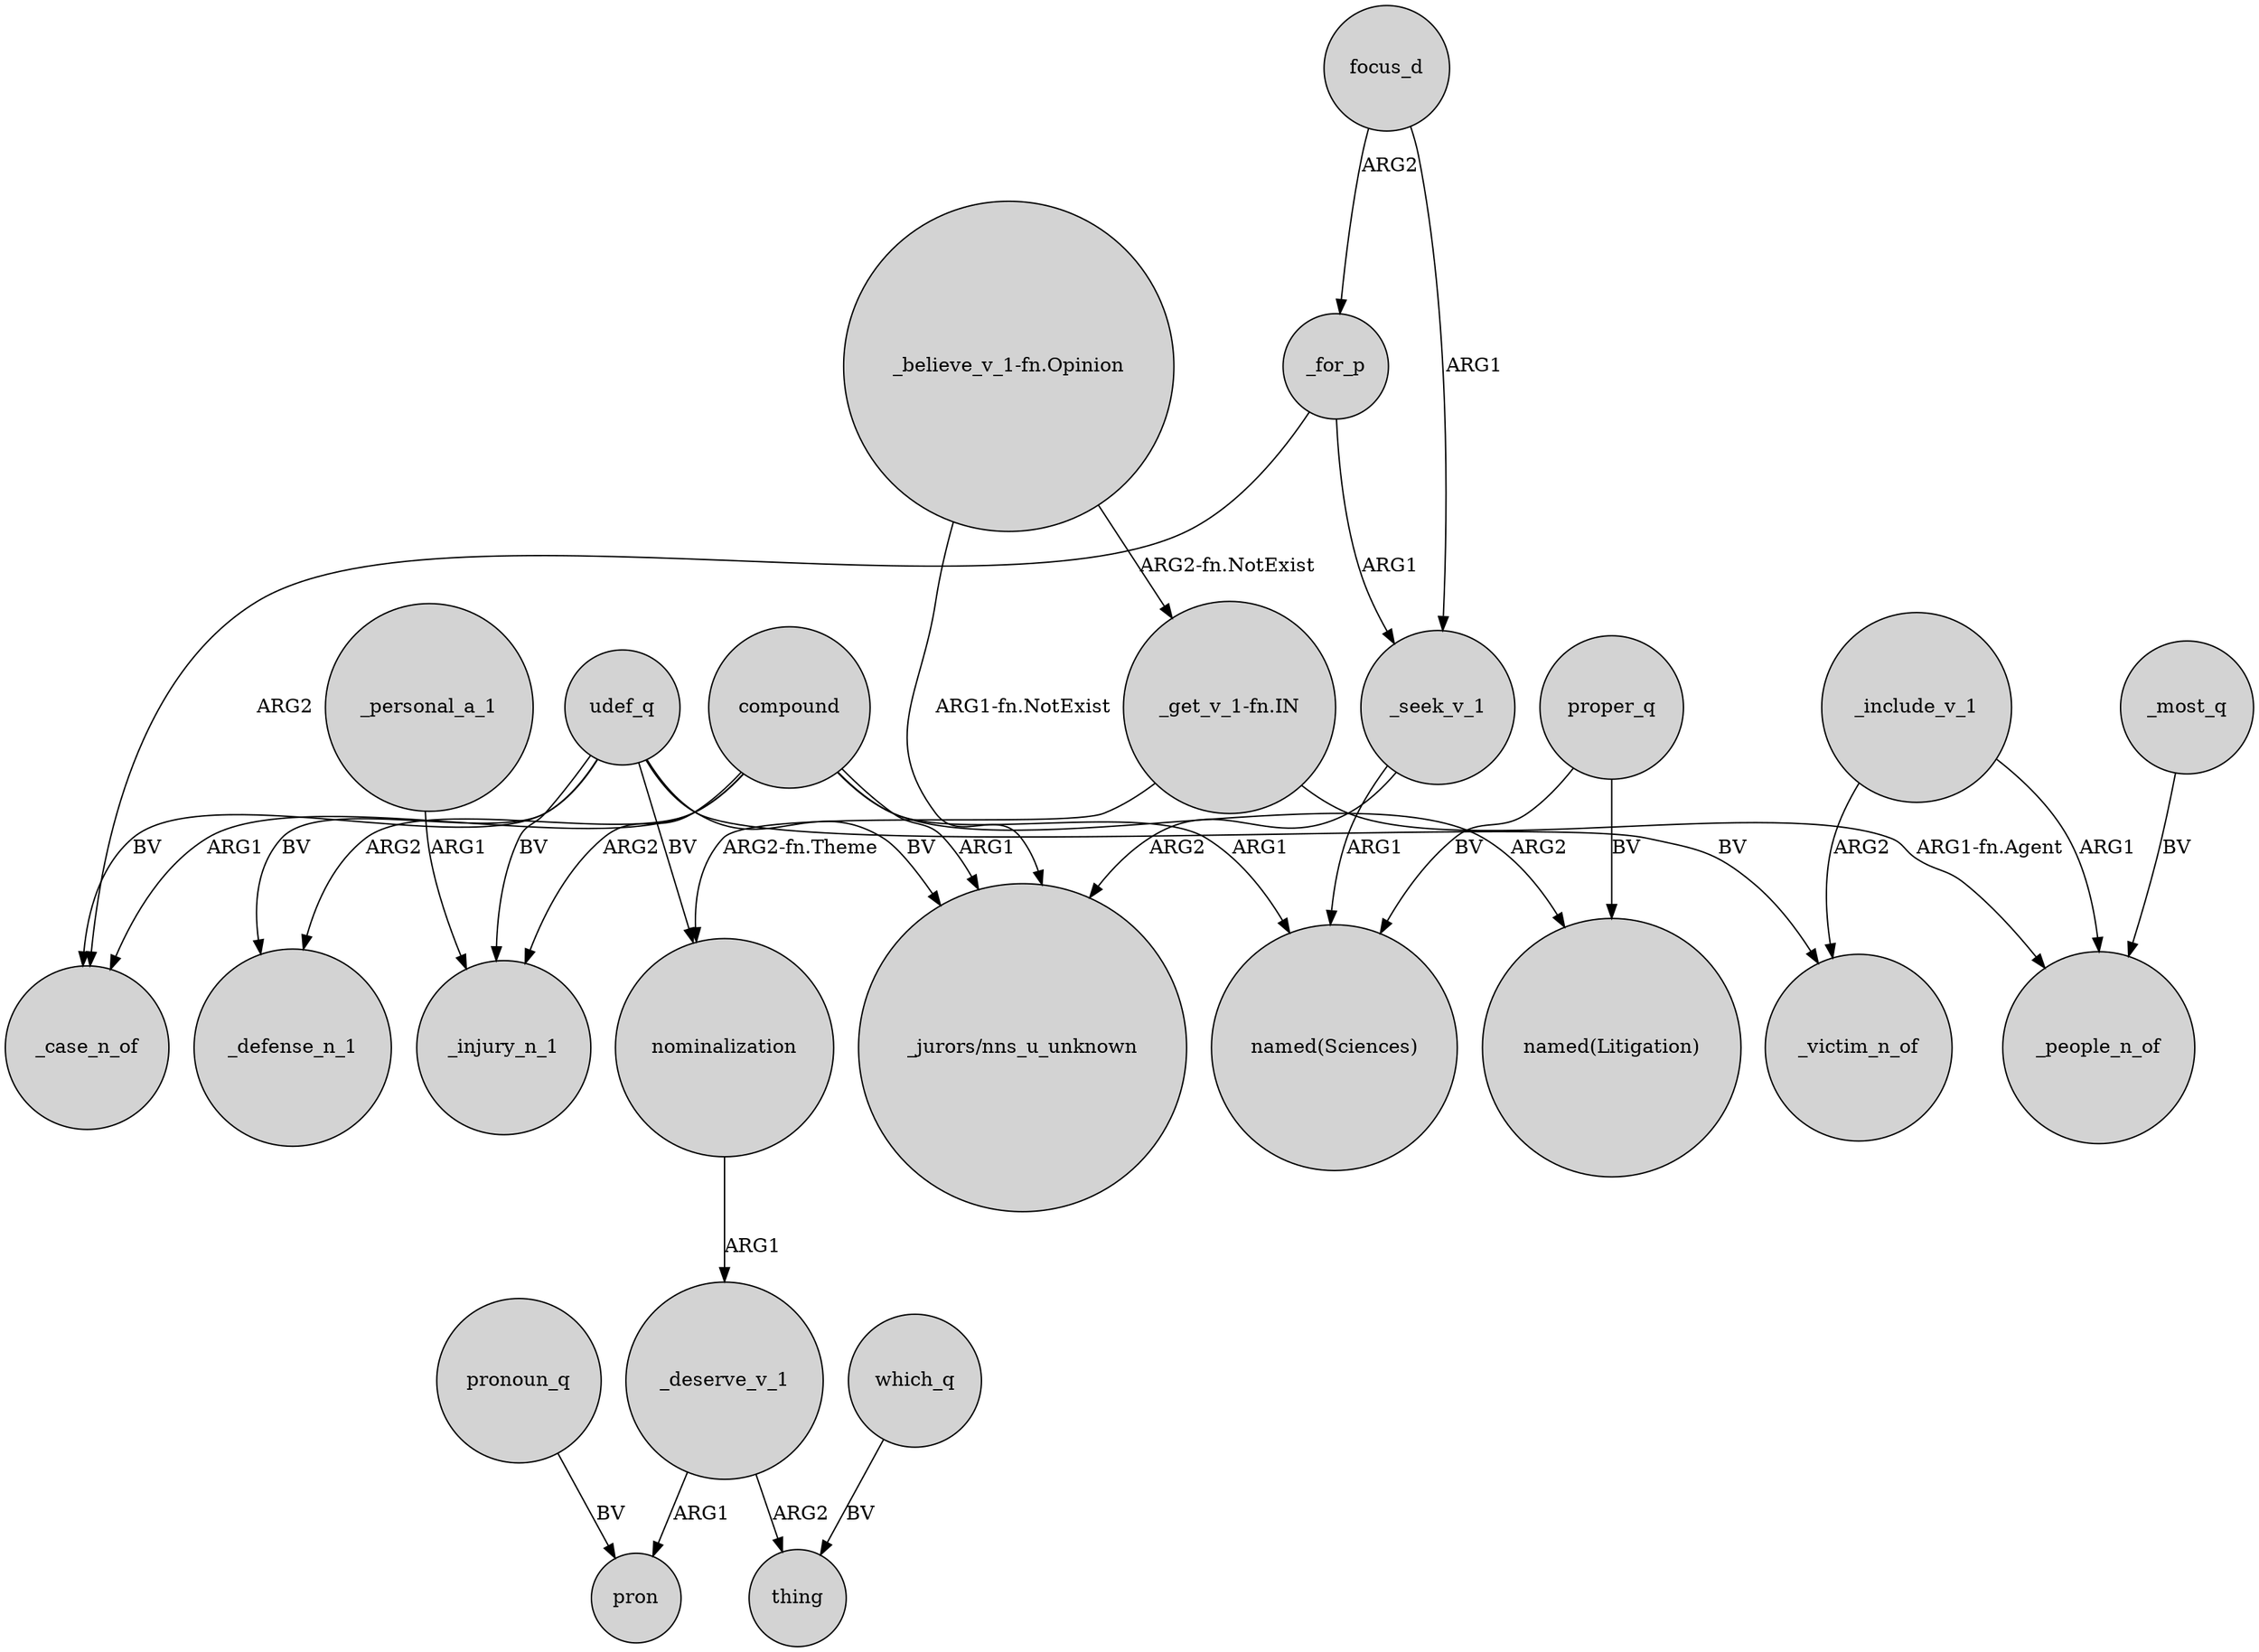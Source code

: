 digraph {
	node [shape=circle style=filled]
	nominalization -> _deserve_v_1 [label=ARG1]
	udef_q -> "_jurors/nns_u_unknown" [label=BV]
	_for_p -> _case_n_of [label=ARG2]
	compound -> _injury_n_1 [label=ARG2]
	_seek_v_1 -> "_jurors/nns_u_unknown" [label=ARG2]
	"_get_v_1-fn.IN" -> nominalization [label="ARG2-fn.Theme"]
	compound -> "_jurors/nns_u_unknown" [label=ARG1]
	"_believe_v_1-fn.Opinion" -> "_get_v_1-fn.IN" [label="ARG2-fn.NotExist"]
	udef_q -> _victim_n_of [label=BV]
	_deserve_v_1 -> pron [label=ARG1]
	_include_v_1 -> _people_n_of [label=ARG1]
	compound -> _defense_n_1 [label=ARG2]
	_for_p -> _seek_v_1 [label=ARG1]
	compound -> "named(Sciences)" [label=ARG1]
	focus_d -> _for_p [label=ARG2]
	_personal_a_1 -> _injury_n_1 [label=ARG1]
	pronoun_q -> pron [label=BV]
	udef_q -> _defense_n_1 [label=BV]
	_most_q -> _people_n_of [label=BV]
	compound -> _case_n_of [label=ARG1]
	"_get_v_1-fn.IN" -> _people_n_of [label="ARG1-fn.Agent"]
	udef_q -> _injury_n_1 [label=BV]
	compound -> "named(Litigation)" [label=ARG2]
	udef_q -> nominalization [label=BV]
	focus_d -> _seek_v_1 [label=ARG1]
	proper_q -> "named(Litigation)" [label=BV]
	_include_v_1 -> _victim_n_of [label=ARG2]
	_seek_v_1 -> "named(Sciences)" [label=ARG1]
	_deserve_v_1 -> thing [label=ARG2]
	udef_q -> _case_n_of [label=BV]
	"_believe_v_1-fn.Opinion" -> "_jurors/nns_u_unknown" [label="ARG1-fn.NotExist"]
	proper_q -> "named(Sciences)" [label=BV]
	which_q -> thing [label=BV]
}
